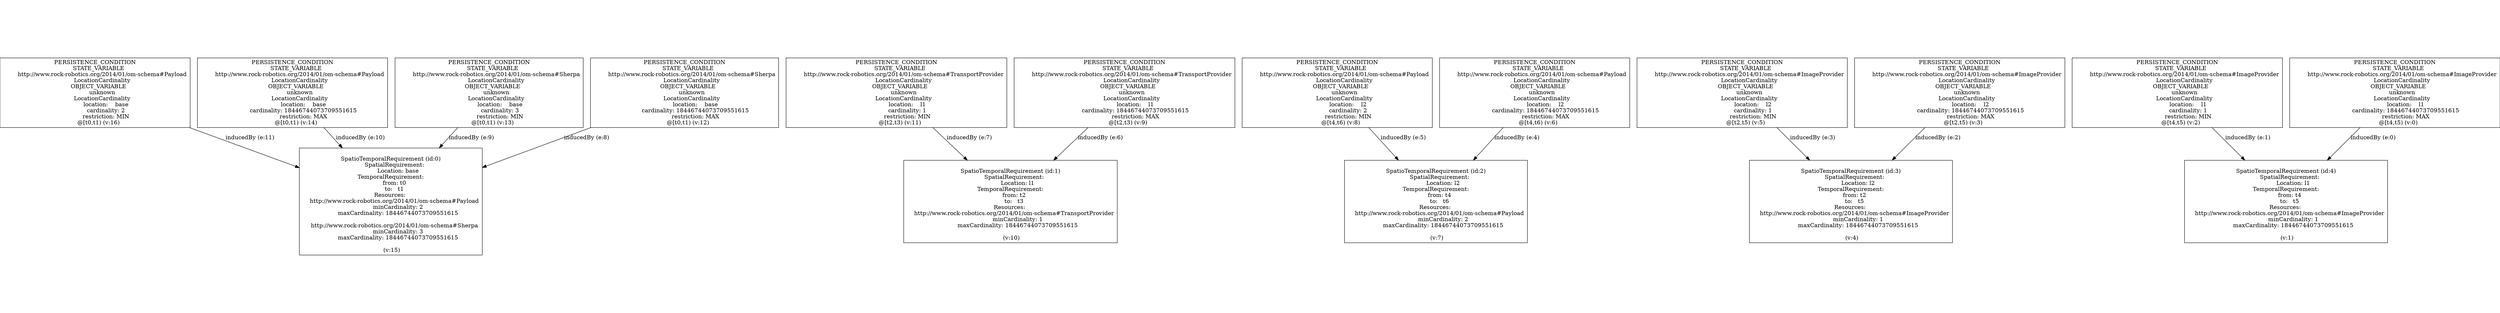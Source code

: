 digraph GraphvizGraph {
	graph [bb="0,0,4902,490",
		concentrate=false,
		dpi="96,0",
		overlap=false,
		pad="0,2",
		root="PERSISTENCE_CONDITION
    STATE_VARIABLE
        http://www.rock-robotics.org/2014/01/om-schema#Payload
        LocationCardinality
    \
OBJECT_VARIABLE
        unknown
        LocationCardinality
            location:    base
            cardinality: 2
            \
restriction: MIN
    @[t0,t1) (v:16)",
		splines=true
	];
	node [fixedsize=false,
		label="\N",
		pin=false,
		pos="0,0",
		shape=box,
		width=0
	];
	edge [label=o];
	"PERSISTENCE_CONDITION
    STATE_VARIABLE
        http://www.rock-robotics.org/2014/01/om-schema#Payload
        LocationCardinality
    \
OBJECT_VARIABLE
        unknown
        LocationCardinality
            location:    base
            cardinality: 2
            \
restriction: MIN
    @[t0,t1) (v:16)"	 [height=2.4028,
		pos="185.5,403.5",
		width=5.1528];
	"
SpatioTemporalRequirement (id:0)
    SpatialRequirement:
        Location: base
TemporalRequirement:
    from: t0
    to:   t1
\
Resources: 
    http://www.rock-robotics.org/2014/01/om-schema#Payload
        minCardinality: 2
        maxCardinality: 18446744073709551615

    \
http://www.rock-robotics.org/2014/01/om-schema#Sherpa
        minCardinality: 3
        maxCardinality: 18446744073709551615

 (\
v:15)"	 [height=3.6944,
		pos="767.5,133",
		width=4.9444];
	"PERSISTENCE_CONDITION
    STATE_VARIABLE
        http://www.rock-robotics.org/2014/01/om-schema#Payload
        LocationCardinality
    \
OBJECT_VARIABLE
        unknown
        LocationCardinality
            location:    base
            cardinality: 2
            \
restriction: MIN
    @[t0,t1) (v:16)" -> "
SpatioTemporalRequirement (id:0)
    SpatialRequirement:
        Location: base
TemporalRequirement:
    from: t0
    to:   t1
\
Resources: 
    http://www.rock-robotics.org/2014/01/om-schema#Payload
        minCardinality: 2
        maxCardinality: 18446744073709551615

    \
http://www.rock-robotics.org/2014/01/om-schema#Sherpa
        minCardinality: 3
        maxCardinality: 18446744073709551615

 (\
v:15)" [key="inducedBy (e:11)",
	label="inducedBy (e:11)",
	lp="490,291.5",
	pos="e,589.46,215.75 371.25,317.17 437.97,286.16 513.22,251.18 580.09,220.11"];
"PERSISTENCE_CONDITION
    STATE_VARIABLE
        http://www.rock-robotics.org/2014/01/om-schema#Payload
        LocationCardinality
    \
OBJECT_VARIABLE
        unknown
        LocationCardinality
            location:    base
            cardinality: 18446744073709551615
            \
restriction: MAX
    @[t0,t1) (v:14)" [height=2.4028,
	pos="574.5,403.5",
	width=5.1528];
"PERSISTENCE_CONDITION
    STATE_VARIABLE
        http://www.rock-robotics.org/2014/01/om-schema#Payload
        LocationCardinality
    \
OBJECT_VARIABLE
        unknown
        LocationCardinality
            location:    base
            cardinality: 18446744073709551615
            \
restriction: MAX
    @[t0,t1) (v:14)" -> "
SpatioTemporalRequirement (id:0)
    SpatialRequirement:
        Location: base
TemporalRequirement:
    from: t0
    to:   t1
\
Resources: 
    http://www.rock-robotics.org/2014/01/om-schema#Payload
        minCardinality: 2
        maxCardinality: 18446744073709551615

    \
http://www.rock-robotics.org/2014/01/om-schema#Sherpa
        minCardinality: 3
        maxCardinality: 18446744073709551615

 (\
v:15)" [key="inducedBy (e:10)",
label="inducedBy (e:10)",
lp="707,291.5",
pos="e,672.59,266.02 636.36,316.8 646.04,303.23 656.25,288.92 666.54,274.51"];
"PERSISTENCE_CONDITION
    STATE_VARIABLE
        http://www.rock-robotics.org/2014/01/om-schema#Sherpa
        LocationCardinality
    \
OBJECT_VARIABLE
        unknown
        LocationCardinality
            location:    base
            cardinality: 3
            \
restriction: MIN
    @[t0,t1) (v:13)" [height=2.4028,
pos="960.5,403.5",
width=5.0694];
"PERSISTENCE_CONDITION
    STATE_VARIABLE
        http://www.rock-robotics.org/2014/01/om-schema#Sherpa
        LocationCardinality
    \
OBJECT_VARIABLE
        unknown
        LocationCardinality
            location:    base
            cardinality: 3
            \
restriction: MIN
    @[t0,t1) (v:13)" -> "
SpatioTemporalRequirement (id:0)
    SpatialRequirement:
        Location: base
TemporalRequirement:
    from: t0
    to:   t1
\
Resources: 
    http://www.rock-robotics.org/2014/01/om-schema#Payload
        minCardinality: 2
        maxCardinality: 18446744073709551615

    \
http://www.rock-robotics.org/2014/01/om-schema#Sherpa
        minCardinality: 3
        maxCardinality: 18446744073709551615

 (\
v:15)" [key="inducedBy (e:9)",
label="inducedBy (e:9)",
lp="925.5,291.5",
pos="e,862.41,266.02 898.64,316.8 888.96,303.23 878.75,288.92 868.46,274.51"];
"PERSISTENCE_CONDITION
    STATE_VARIABLE
        http://www.rock-robotics.org/2014/01/om-schema#Sherpa
        LocationCardinality
    \
OBJECT_VARIABLE
        unknown
        LocationCardinality
            location:    base
            cardinality: 18446744073709551615
            \
restriction: MAX
    @[t0,t1) (v:12)" [height=2.4028,
pos="1343.5,403.5",
width=5.0694];
"PERSISTENCE_CONDITION
    STATE_VARIABLE
        http://www.rock-robotics.org/2014/01/om-schema#Sherpa
        LocationCardinality
    \
OBJECT_VARIABLE
        unknown
        LocationCardinality
            location:    base
            cardinality: 18446744073709551615
            \
restriction: MAX
    @[t0,t1) (v:12)" -> "
SpatioTemporalRequirement (id:0)
    SpatialRequirement:
        Location: base
TemporalRequirement:
    from: t0
    to:   t1
\
Resources: 
    http://www.rock-robotics.org/2014/01/om-schema#Payload
        minCardinality: 2
        maxCardinality: 18446744073709551615

    \
http://www.rock-robotics.org/2014/01/om-schema#Sherpa
        minCardinality: 3
        maxCardinality: 18446744073709551615

 (\
v:15)" [key="inducedBy (e:8)",
label="inducedBy (e:8)",
lp="1151.5,291.5",
pos="e,945.87,216.76 1160.9,317.73 1095.2,286.91 1021.2,252.12 955.13,221.11"];
"PERSISTENCE_CONDITION
    STATE_VARIABLE
        http://www.rock-robotics.org/2014/01/om-schema#TransportProvider
        LocationCardinality
    \
OBJECT_VARIABLE
        unknown
        LocationCardinality
            location:    l1
            cardinality: 1
            restriction: \
MIN
    @[t2,t3) (v:11)" [height=2.4028,
pos="1757.5,403.5",
width=5.9306];
"
SpatioTemporalRequirement (id:1)
    SpatialRequirement:
        Location: l1
TemporalRequirement:
    from: t2
    to:   t3
Resources: 
    \
http://www.rock-robotics.org/2014/01/om-schema#TransportProvider
        minCardinality: 1
        maxCardinality: 18446744073709551615

 (\
v:10)" [height=2.8472,
pos="1980.5,133",
width=5.7222];
"PERSISTENCE_CONDITION
    STATE_VARIABLE
        http://www.rock-robotics.org/2014/01/om-schema#TransportProvider
        LocationCardinality
    \
OBJECT_VARIABLE
        unknown
        LocationCardinality
            location:    l1
            cardinality: 1
            restriction: \
MIN
    @[t2,t3) (v:11)" -> "
SpatioTemporalRequirement (id:1)
    SpatialRequirement:
        Location: l1
TemporalRequirement:
    from: t2
    to:   t3
Resources: 
    \
http://www.rock-robotics.org/2014/01/om-schema#TransportProvider
        minCardinality: 1
        maxCardinality: 18446744073709551615

 (\
v:10)" [key="inducedBy (e:7)",
label="inducedBy (e:7)",
lp="1900.5,291.5",
pos="e,1895.8,235.74 1829,316.8 1848.2,293.51 1869.2,268.01 1889.3,243.62"];
"PERSISTENCE_CONDITION
    STATE_VARIABLE
        http://www.rock-robotics.org/2014/01/om-schema#TransportProvider
        LocationCardinality
    \
OBJECT_VARIABLE
        unknown
        LocationCardinality
            location:    l1
            cardinality: 18446744073709551615
            \
restriction: MAX
    @[t2,t3) (v:9)" [height=2.4028,
pos="2202.5,403.5",
width=5.9306];
"PERSISTENCE_CONDITION
    STATE_VARIABLE
        http://www.rock-robotics.org/2014/01/om-schema#TransportProvider
        LocationCardinality
    \
OBJECT_VARIABLE
        unknown
        LocationCardinality
            location:    l1
            cardinality: 18446744073709551615
            \
restriction: MAX
    @[t2,t3) (v:9)" -> "
SpatioTemporalRequirement (id:1)
    SpatialRequirement:
        Location: l1
TemporalRequirement:
    from: t2
    to:   t3
Resources: 
    \
http://www.rock-robotics.org/2014/01/om-schema#TransportProvider
        minCardinality: 1
        maxCardinality: 18446744073709551615

 (\
v:10)" [key="inducedBy (e:6)",
label="inducedBy (e:6)",
lp="2155.5,291.5",
pos="e,2064.8,235.74 2131.3,316.8 2112.2,293.51 2091.3,268.01 2071.3,243.62"];
"PERSISTENCE_CONDITION
    STATE_VARIABLE
        http://www.rock-robotics.org/2014/01/om-schema#Payload
        LocationCardinality
    \
OBJECT_VARIABLE
        unknown
        LocationCardinality
            location:    l2
            cardinality: 2
            restriction: \
MIN
    @[t4,t6) (v:8)" [height=2.4028,
pos="2619.5,403.5",
width=5.1528];
"
SpatioTemporalRequirement (id:2)
    SpatialRequirement:
        Location: l2
TemporalRequirement:
    from: t4
    to:   t6
Resources: 
    \
http://www.rock-robotics.org/2014/01/om-schema#Payload
        minCardinality: 2
        maxCardinality: 18446744073709551615

 (\
v:7)" [height=2.8472,
pos="2813.5,133",
width=4.9444];
"PERSISTENCE_CONDITION
    STATE_VARIABLE
        http://www.rock-robotics.org/2014/01/om-schema#Payload
        LocationCardinality
    \
OBJECT_VARIABLE
        unknown
        LocationCardinality
            location:    l2
            cardinality: 2
            restriction: \
MIN
    @[t4,t6) (v:8)" -> "
SpatioTemporalRequirement (id:2)
    SpatialRequirement:
        Location: l2
TemporalRequirement:
    from: t4
    to:   t6
Resources: 
    \
http://www.rock-robotics.org/2014/01/om-schema#Payload
        minCardinality: 2
        maxCardinality: 18446744073709551615

 (\
v:7)" [key="inducedBy (e:5)",
label="inducedBy (e:5)",
lp="2749.5,291.5",
pos="e,2739.8,235.74 2681.7,316.8 2698.3,293.61 2716.5,268.23 2733.9,243.93"];
"PERSISTENCE_CONDITION
    STATE_VARIABLE
        http://www.rock-robotics.org/2014/01/om-schema#Payload
        LocationCardinality
    \
OBJECT_VARIABLE
        unknown
        LocationCardinality
            location:    l2
            cardinality: 18446744073709551615
            \
restriction: MAX
    @[t4,t6) (v:6)" [height=2.4028,
pos="3008.5,403.5",
width=5.1528];
"PERSISTENCE_CONDITION
    STATE_VARIABLE
        http://www.rock-robotics.org/2014/01/om-schema#Payload
        LocationCardinality
    \
OBJECT_VARIABLE
        unknown
        LocationCardinality
            location:    l2
            cardinality: 18446744073709551615
            \
restriction: MAX
    @[t4,t6) (v:6)" -> "
SpatioTemporalRequirement (id:2)
    SpatialRequirement:
        Location: l2
TemporalRequirement:
    from: t4
    to:   t6
Resources: 
    \
http://www.rock-robotics.org/2014/01/om-schema#Payload
        minCardinality: 2
        maxCardinality: 18446744073709551615

 (\
v:7)" [key="inducedBy (e:4)",
label="inducedBy (e:4)",
lp="2972.5,291.5",
pos="e,2887.6,235.74 2946,316.8 2929.3,293.61 2911,268.23 2893.5,243.93"];
"PERSISTENCE_CONDITION
    STATE_VARIABLE
        http://www.rock-robotics.org/2014/01/om-schema#ImageProvider
        LocationCardinality
    \
OBJECT_VARIABLE
        unknown
        LocationCardinality
            location:    l2
            cardinality: 1
            restriction: \
MIN
    @[t2,t5) (v:5)" [height=2.4028,
pos="3416.5,403.5",
width=5.6806];
"
SpatioTemporalRequirement (id:3)
    SpatialRequirement:
        Location: l2
TemporalRequirement:
    from: t2
    to:   t5
Resources: 
    \
http://www.rock-robotics.org/2014/01/om-schema#ImageProvider
        minCardinality: 1
        maxCardinality: 18446744073709551615

 (\
v:4)" [height=2.8472,
pos="3629.5,133",
width=5.4722];
"PERSISTENCE_CONDITION
    STATE_VARIABLE
        http://www.rock-robotics.org/2014/01/om-schema#ImageProvider
        LocationCardinality
    \
OBJECT_VARIABLE
        unknown
        LocationCardinality
            location:    l2
            cardinality: 1
            restriction: \
MIN
    @[t2,t5) (v:5)" -> "
SpatioTemporalRequirement (id:3)
    SpatialRequirement:
        Location: l2
TemporalRequirement:
    from: t2
    to:   t5
Resources: 
    \
http://www.rock-robotics.org/2014/01/om-schema#ImageProvider
        minCardinality: 1
        maxCardinality: 18446744073709551615

 (\
v:4)" [key="inducedBy (e:3)",
label="inducedBy (e:3)",
lp="3553.5,291.5",
pos="e,3548.6,235.74 3484.8,316.8 3503.1,293.51 3523.2,268.01 3542.4,243.62"];
"PERSISTENCE_CONDITION
    STATE_VARIABLE
        http://www.rock-robotics.org/2014/01/om-schema#ImageProvider
        LocationCardinality
    \
OBJECT_VARIABLE
        unknown
        LocationCardinality
            location:    l2
            cardinality: 18446744073709551615
            \
restriction: MAX
    @[t2,t5) (v:3)" [height=2.4028,
pos="3843.5,403.5",
width=5.6806];
"PERSISTENCE_CONDITION
    STATE_VARIABLE
        http://www.rock-robotics.org/2014/01/om-schema#ImageProvider
        LocationCardinality
    \
OBJECT_VARIABLE
        unknown
        LocationCardinality
            location:    l2
            cardinality: 18446744073709551615
            \
restriction: MAX
    @[t2,t5) (v:3)" -> "
SpatioTemporalRequirement (id:3)
    SpatialRequirement:
        Location: l2
TemporalRequirement:
    from: t2
    to:   t5
Resources: 
    \
http://www.rock-robotics.org/2014/01/om-schema#ImageProvider
        minCardinality: 1
        maxCardinality: 18446744073709551615

 (\
v:4)" [key="inducedBy (e:2)",
label="inducedBy (e:2)",
lp="3799.5,291.5",
pos="e,3710.8,235.74 3774.9,316.8 3756.5,293.51 3736.3,268.01 3717,243.62"];
"PERSISTENCE_CONDITION
    STATE_VARIABLE
        http://www.rock-robotics.org/2014/01/om-schema#ImageProvider
        LocationCardinality
    \
OBJECT_VARIABLE
        unknown
        LocationCardinality
            location:    l1
            cardinality: 1
            restriction: \
MIN
    @[t4,t5) (v:2)" [height=2.4028,
pos="4270.5,403.5",
width=5.6806];
"
SpatioTemporalRequirement (id:4)
    SpatialRequirement:
        Location: l1
TemporalRequirement:
    from: t4
    to:   t5
Resources: 
    \
http://www.rock-robotics.org/2014/01/om-schema#ImageProvider
        minCardinality: 1
        maxCardinality: 18446744073709551615

 (\
v:1)" [height=2.8472,
pos="4484.5,133",
width=5.4722];
"PERSISTENCE_CONDITION
    STATE_VARIABLE
        http://www.rock-robotics.org/2014/01/om-schema#ImageProvider
        LocationCardinality
    \
OBJECT_VARIABLE
        unknown
        LocationCardinality
            location:    l1
            cardinality: 1
            restriction: \
MIN
    @[t4,t5) (v:2)" -> "
SpatioTemporalRequirement (id:4)
    SpatialRequirement:
        Location: l1
TemporalRequirement:
    from: t4
    to:   t5
Resources: 
    \
http://www.rock-robotics.org/2014/01/om-schema#ImageProvider
        minCardinality: 1
        maxCardinality: 18446744073709551615

 (\
v:1)" [key="inducedBy (e:1)",
label="inducedBy (e:1)",
lp="4408.5,291.5",
pos="e,4403.2,235.74 4339.1,316.8 4357.5,293.51 4377.7,268.01 4397,243.62"];
"PERSISTENCE_CONDITION
    STATE_VARIABLE
        http://www.rock-robotics.org/2014/01/om-schema#ImageProvider
        LocationCardinality
    \
OBJECT_VARIABLE
        unknown
        LocationCardinality
            location:    l1
            cardinality: 18446744073709551615
            \
restriction: MAX
    @[t4,t5) (v:0)" [height=2.4028,
pos="4697.5,403.5",
width=5.6806];
"PERSISTENCE_CONDITION
    STATE_VARIABLE
        http://www.rock-robotics.org/2014/01/om-schema#ImageProvider
        LocationCardinality
    \
OBJECT_VARIABLE
        unknown
        LocationCardinality
            location:    l1
            cardinality: 18446744073709551615
            \
restriction: MAX
    @[t4,t5) (v:0)" -> "
SpatioTemporalRequirement (id:4)
    SpatialRequirement:
        Location: l1
TemporalRequirement:
    from: t4
    to:   t5
Resources: 
    \
http://www.rock-robotics.org/2014/01/om-schema#ImageProvider
        minCardinality: 1
        maxCardinality: 18446744073709551615

 (\
v:1)" [key="inducedBy (e:0)",
label="inducedBy (e:0)",
lp="4653.5,291.5",
pos="e,4565.4,235.74 4629.2,316.8 4610.9,293.51 4590.8,268.01 4571.6,243.62"];
}
